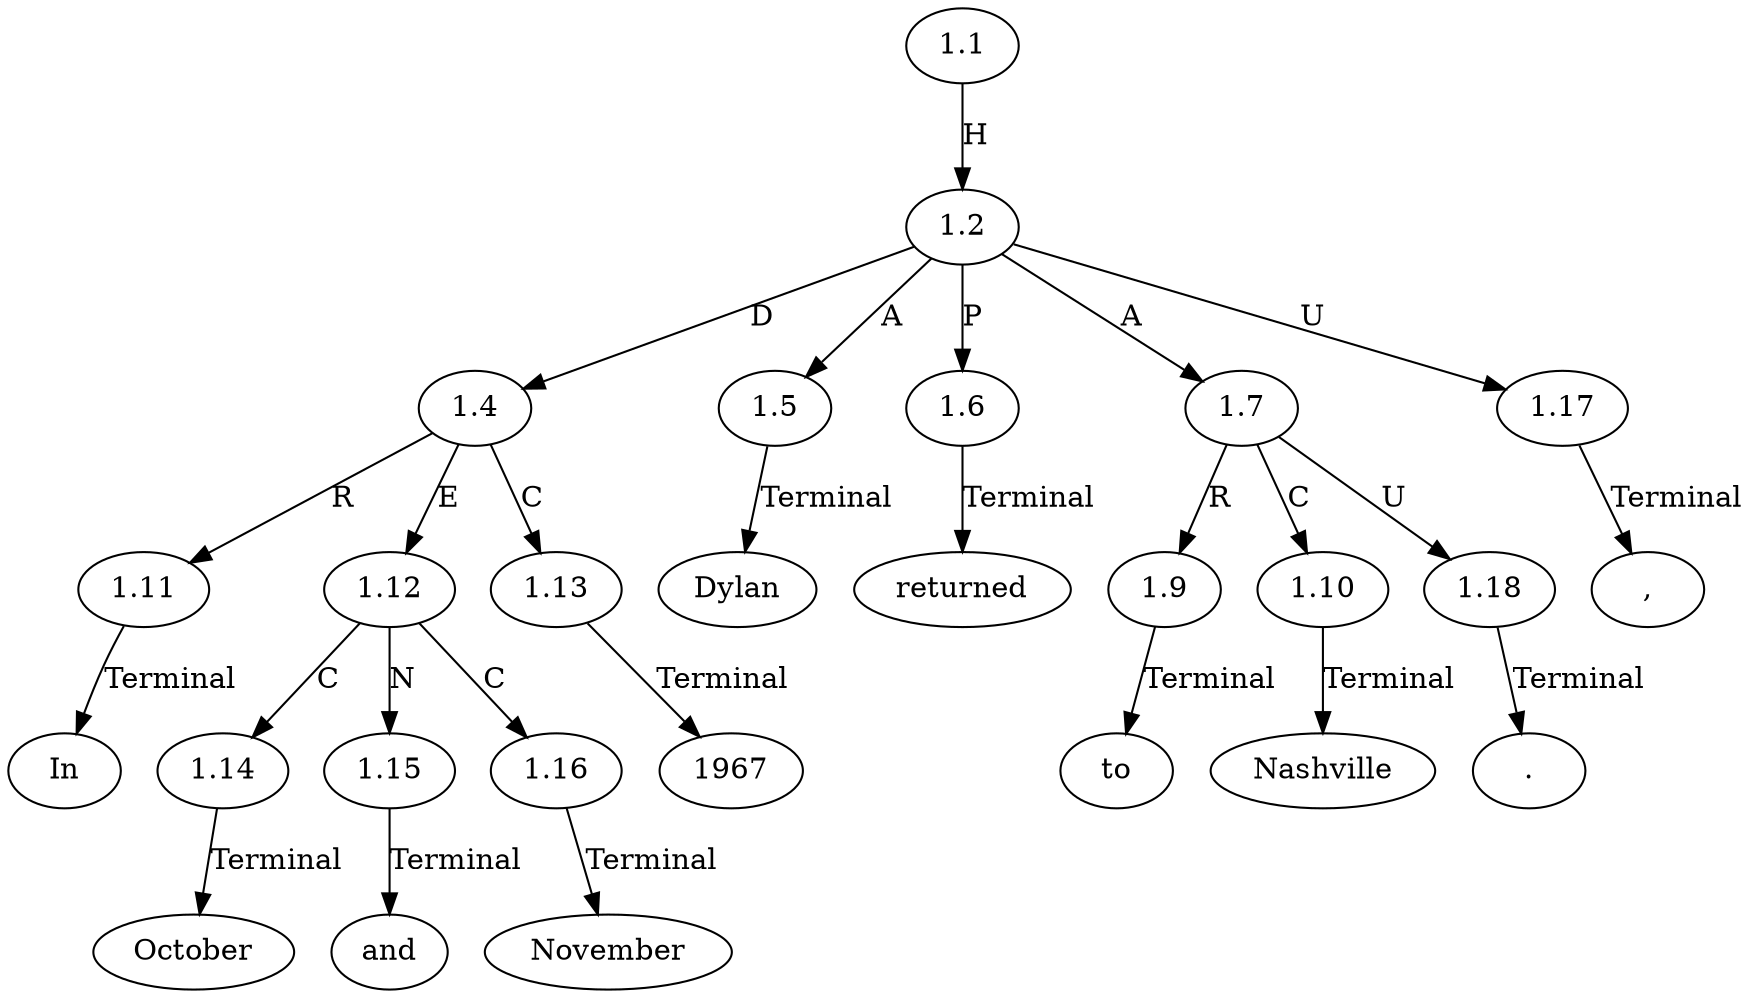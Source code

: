 // Graph
digraph {
	0.1 [label=In ordering=out]
	0.10 [label=Nashville ordering=out]
	0.11 [label="." ordering=out]
	0.2 [label=October ordering=out]
	0.3 [label=and ordering=out]
	0.4 [label=November ordering=out]
	0.5 [label=1967 ordering=out]
	0.6 [label="," ordering=out]
	0.7 [label=Dylan ordering=out]
	0.8 [label=returned ordering=out]
	0.9 [label=to ordering=out]
	1.1 [label=1.1 ordering=out]
	1.2 [label=1.2 ordering=out]
	1.4 [label=1.4 ordering=out]
	1.5 [label=1.5 ordering=out]
	1.6 [label=1.6 ordering=out]
	1.7 [label=1.7 ordering=out]
	1.9 [label=1.9 ordering=out]
	1.10 [label=1.10 ordering=out]
	1.11 [label=1.11 ordering=out]
	1.12 [label=1.12 ordering=out]
	1.13 [label=1.13 ordering=out]
	1.14 [label=1.14 ordering=out]
	1.15 [label=1.15 ordering=out]
	1.16 [label=1.16 ordering=out]
	1.17 [label=1.17 ordering=out]
	1.18 [label=1.18 ordering=out]
	1.1 -> 1.2 [label=H ordering=out]
	1.2 -> 1.4 [label=D ordering=out]
	1.2 -> 1.5 [label=A ordering=out]
	1.2 -> 1.6 [label=P ordering=out]
	1.2 -> 1.7 [label=A ordering=out]
	1.2 -> 1.17 [label=U ordering=out]
	1.4 -> 1.11 [label=R ordering=out]
	1.4 -> 1.12 [label=E ordering=out]
	1.4 -> 1.13 [label=C ordering=out]
	1.5 -> 0.7 [label=Terminal ordering=out]
	1.6 -> 0.8 [label=Terminal ordering=out]
	1.7 -> 1.9 [label=R ordering=out]
	1.7 -> 1.10 [label=C ordering=out]
	1.7 -> 1.18 [label=U ordering=out]
	1.9 -> 0.9 [label=Terminal ordering=out]
	1.10 -> 0.10 [label=Terminal ordering=out]
	1.11 -> 0.1 [label=Terminal ordering=out]
	1.12 -> 1.14 [label=C ordering=out]
	1.12 -> 1.15 [label=N ordering=out]
	1.12 -> 1.16 [label=C ordering=out]
	1.13 -> 0.5 [label=Terminal ordering=out]
	1.14 -> 0.2 [label=Terminal ordering=out]
	1.15 -> 0.3 [label=Terminal ordering=out]
	1.16 -> 0.4 [label=Terminal ordering=out]
	1.17 -> 0.6 [label=Terminal ordering=out]
	1.18 -> 0.11 [label=Terminal ordering=out]
}
